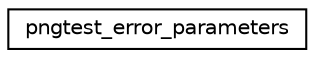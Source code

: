 digraph "Graphical Class Hierarchy"
{
  edge [fontname="Helvetica",fontsize="10",labelfontname="Helvetica",labelfontsize="10"];
  node [fontname="Helvetica",fontsize="10",shape=record];
  rankdir="LR";
  Node1 [label="pngtest_error_parameters",height=0.2,width=0.4,color="black", fillcolor="white", style="filled",URL="$structpngtest__error__parameters.html"];
}
